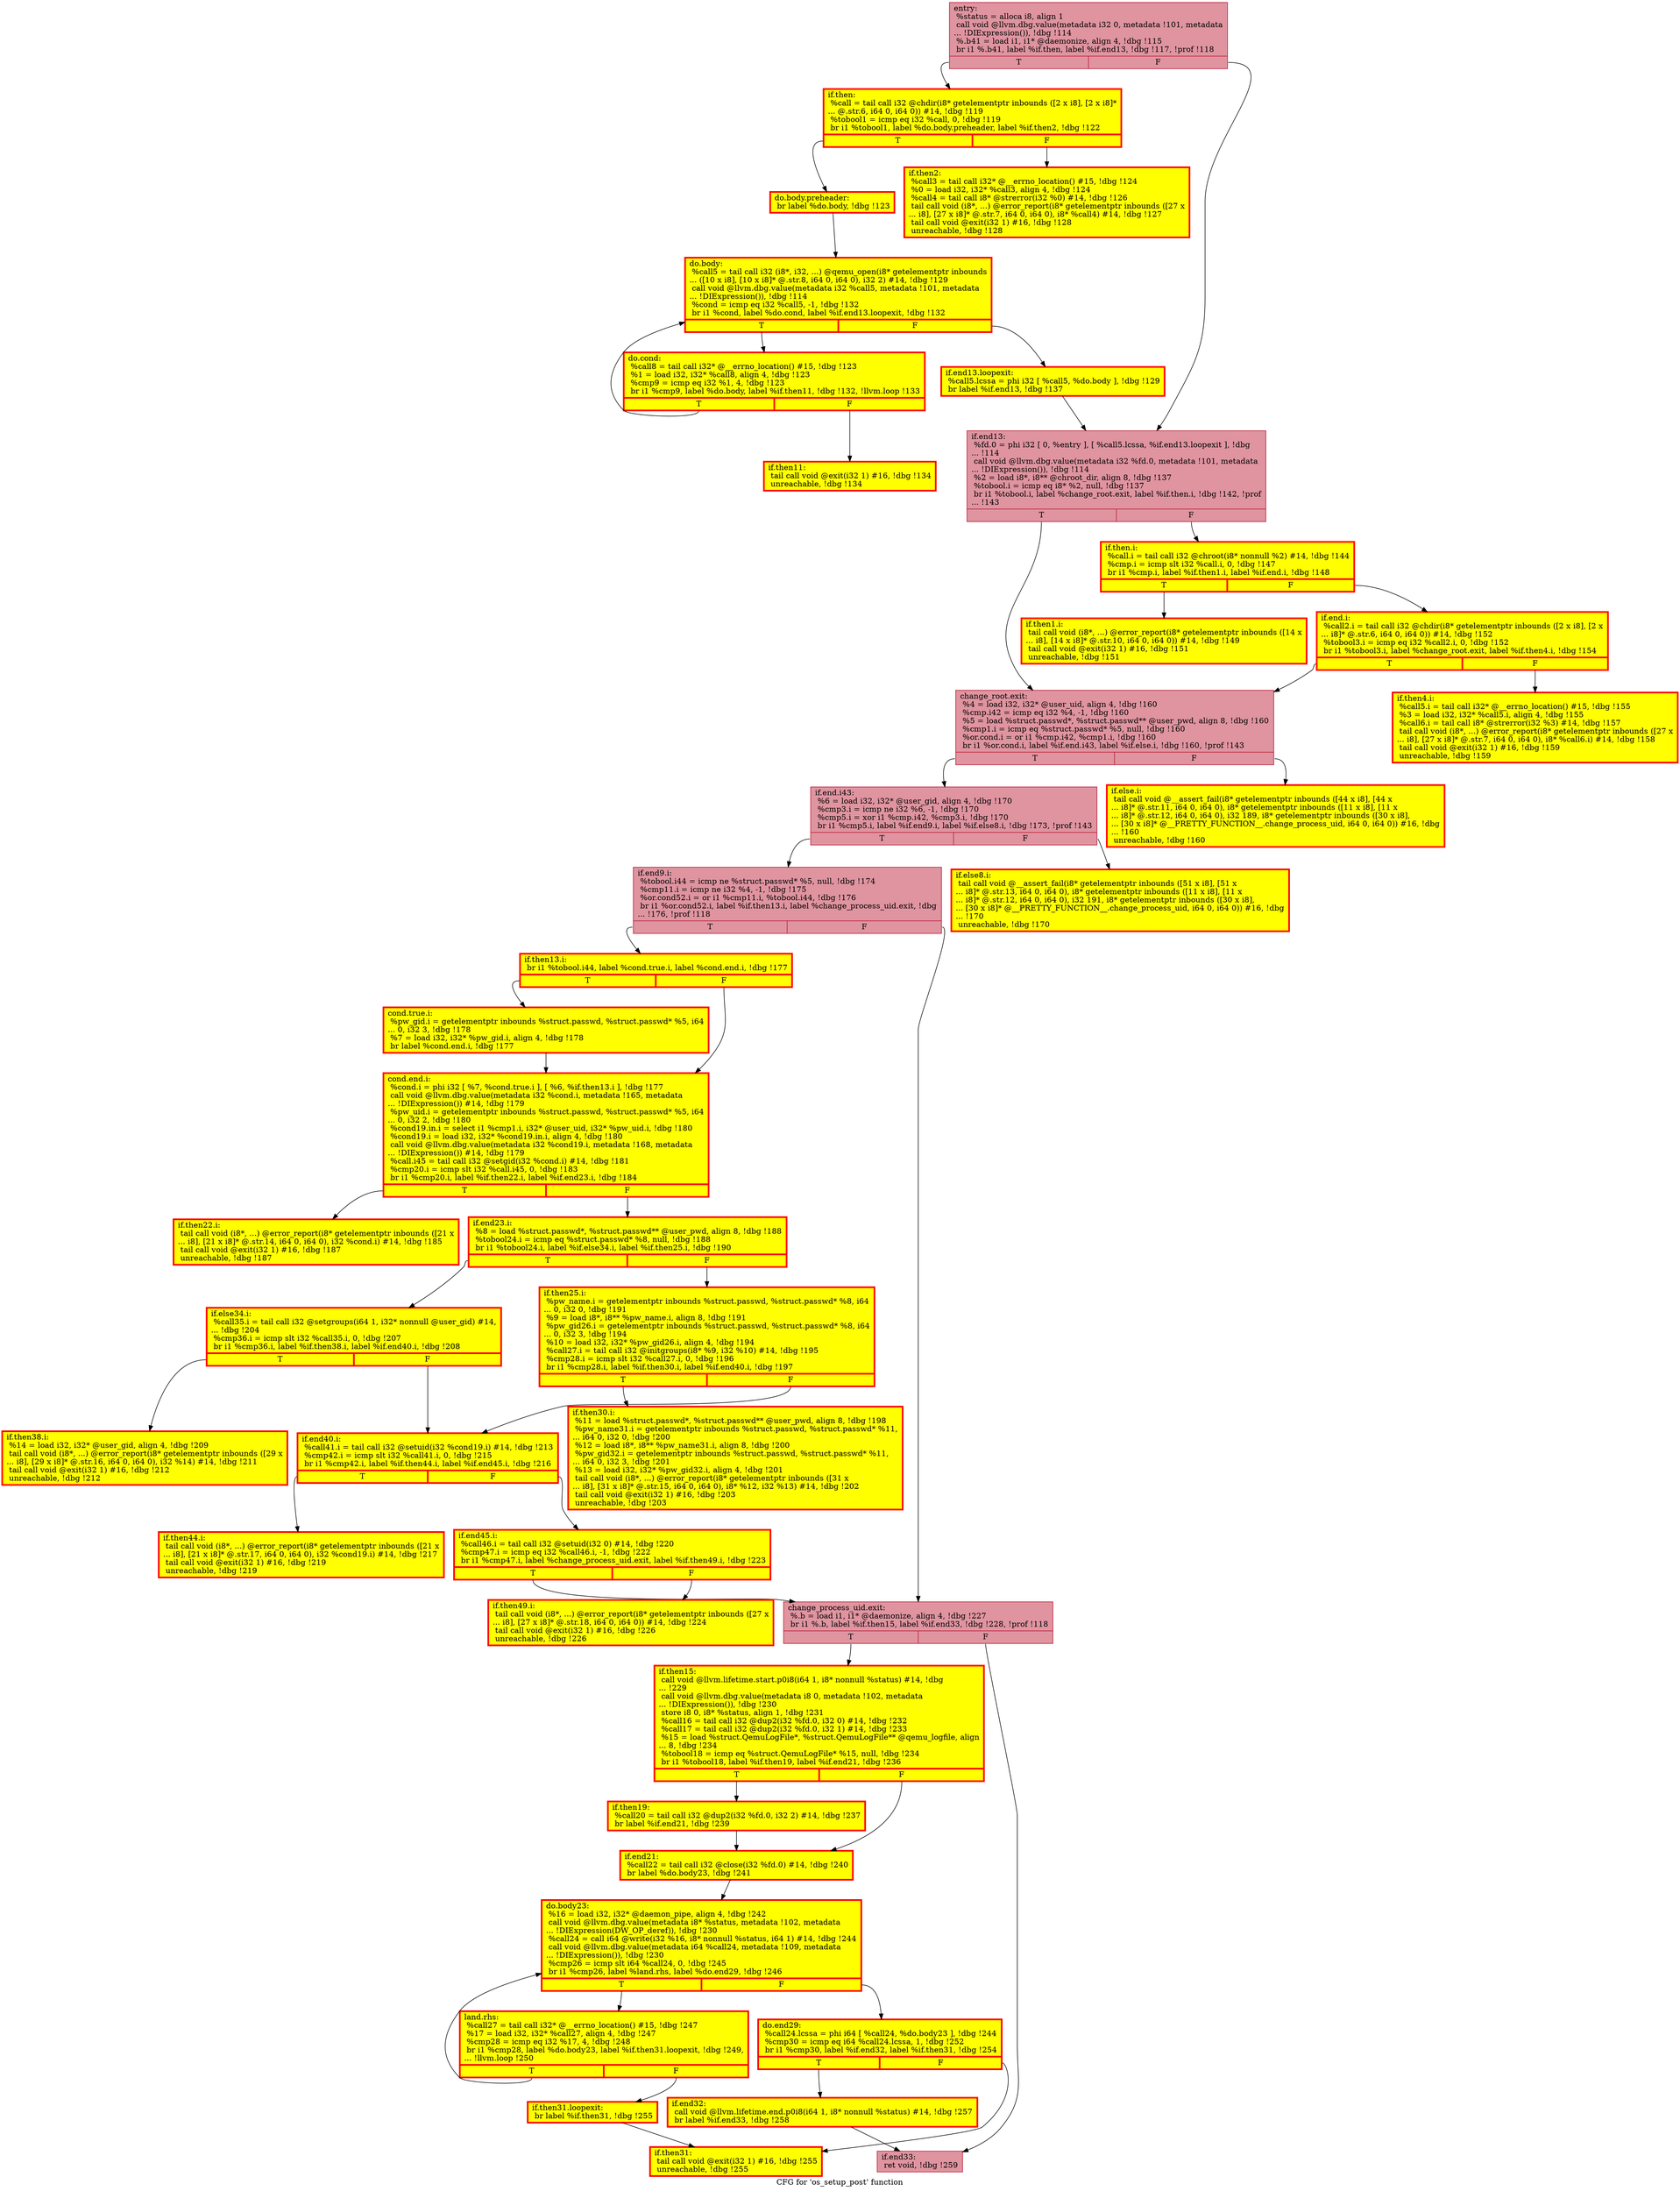 digraph "CFG for 'os_setup_post' function" {
	label="CFG for 'os_setup_post' function";

	Node0x5560c3d5a770 [shape=record,color="#b70d28ff", style=filled, fillcolor="#b70d2870",label="{entry:\l  %status = alloca i8, align 1\l  call void @llvm.dbg.value(metadata i32 0, metadata !101, metadata\l... !DIExpression()), !dbg !114\l  %.b41 = load i1, i1* @daemonize, align 4, !dbg !115\l  br i1 %.b41, label %if.then, label %if.end13, !dbg !117, !prof !118\l|{<s0>T|<s1>F}}"];
	Node0x5560c3d5a770:s0 -> Node0x5560c3d45710;
	Node0x5560c3d5a770:s1 -> Node0x5560c3d45760;
	Node0x5560c3d45710 [shape=record,penwidth=3.0, style="filled", color="red", fillcolor="yellow",label="{if.then:                                          \l  %call = tail call i32 @chdir(i8* getelementptr inbounds ([2 x i8], [2 x i8]*\l... @.str.6, i64 0, i64 0)) #14, !dbg !119\l  %tobool1 = icmp eq i32 %call, 0, !dbg !119\l  br i1 %tobool1, label %do.body.preheader, label %if.then2, !dbg !122\l|{<s0>T|<s1>F}}"];
	Node0x5560c3d45710:s0 -> Node0x5560c3e5f740;
	Node0x5560c3d45710:s1 -> Node0x5560c3d45940;
	Node0x5560c3e5f740 [shape=record,penwidth=3.0, style="filled", color="red", fillcolor="yellow",label="{do.body.preheader:                                \l  br label %do.body, !dbg !123\l}"];
	Node0x5560c3e5f740 -> Node0x5560c3d661a0;
	Node0x5560c3d45940 [shape=record,penwidth=3.0, style="filled", color="red", fillcolor="yellow",label="{if.then2:                                         \l  %call3 = tail call i32* @__errno_location() #15, !dbg !124\l  %0 = load i32, i32* %call3, align 4, !dbg !124\l  %call4 = tail call i8* @strerror(i32 %0) #14, !dbg !126\l  tail call void (i8*, ...) @error_report(i8* getelementptr inbounds ([27 x\l... i8], [27 x i8]* @.str.7, i64 0, i64 0), i8* %call4) #14, !dbg !127\l  tail call void @exit(i32 1) #16, !dbg !128\l  unreachable, !dbg !128\l}"];
	Node0x5560c3d661a0 [shape=record,penwidth=3.0, style="filled", color="red", fillcolor="yellow",label="{do.body:                                          \l  %call5 = tail call i32 (i8*, i32, ...) @qemu_open(i8* getelementptr inbounds\l... ([10 x i8], [10 x i8]* @.str.8, i64 0, i64 0), i32 2) #14, !dbg !129\l  call void @llvm.dbg.value(metadata i32 %call5, metadata !101, metadata\l... !DIExpression()), !dbg !114\l  %cond = icmp eq i32 %call5, -1, !dbg !132\l  br i1 %cond, label %do.cond, label %if.end13.loopexit, !dbg !132\l|{<s0>T|<s1>F}}"];
	Node0x5560c3d661a0:s0 -> Node0x5560c3d66130;
	Node0x5560c3d661a0:s1 -> Node0x5560c3e81080;
	Node0x5560c3d66130 [shape=record,penwidth=3.0, style="filled", color="red", fillcolor="yellow",label="{do.cond:                                          \l  %call8 = tail call i32* @__errno_location() #15, !dbg !123\l  %1 = load i32, i32* %call8, align 4, !dbg !123\l  %cmp9 = icmp eq i32 %1, 4, !dbg !123\l  br i1 %cmp9, label %do.body, label %if.then11, !dbg !132, !llvm.loop !133\l|{<s0>T|<s1>F}}"];
	Node0x5560c3d66130:s0 -> Node0x5560c3d661a0;
	Node0x5560c3d66130:s1 -> Node0x5560c3d671a0;
	Node0x5560c3d671a0 [shape=record,penwidth=3.0, style="filled", color="red", fillcolor="yellow",label="{if.then11:                                        \l  tail call void @exit(i32 1) #16, !dbg !134\l  unreachable, !dbg !134\l}"];
	Node0x5560c3e81080 [shape=record,penwidth=3.0, style="filled", color="red", fillcolor="yellow",label="{if.end13.loopexit:                                \l  %call5.lcssa = phi i32 [ %call5, %do.body ], !dbg !129\l  br label %if.end13, !dbg !137\l}"];
	Node0x5560c3e81080 -> Node0x5560c3d45760;
	Node0x5560c3d45760 [shape=record,color="#b70d28ff", style=filled, fillcolor="#b70d2870",label="{if.end13:                                         \l  %fd.0 = phi i32 [ 0, %entry ], [ %call5.lcssa, %if.end13.loopexit ], !dbg\l... !114\l  call void @llvm.dbg.value(metadata i32 %fd.0, metadata !101, metadata\l... !DIExpression()), !dbg !114\l  %2 = load i8*, i8** @chroot_dir, align 8, !dbg !137\l  %tobool.i = icmp eq i8* %2, null, !dbg !137\l  br i1 %tobool.i, label %change_root.exit, label %if.then.i, !dbg !142, !prof\l... !143\l|{<s0>T|<s1>F}}"];
	Node0x5560c3d45760:s0 -> Node0x5560c3d671f0;
	Node0x5560c3d45760:s1 -> Node0x5560c3d3b0b0;
	Node0x5560c3d3b0b0 [shape=record,penwidth=3.0, style="filled", color="red", fillcolor="yellow",label="{if.then.i:                                        \l  %call.i = tail call i32 @chroot(i8* nonnull %2) #14, !dbg !144\l  %cmp.i = icmp slt i32 %call.i, 0, !dbg !147\l  br i1 %cmp.i, label %if.then1.i, label %if.end.i, !dbg !148\l|{<s0>T|<s1>F}}"];
	Node0x5560c3d3b0b0:s0 -> Node0x5560c3d805e0;
	Node0x5560c3d3b0b0:s1 -> Node0x5560c3d7f810;
	Node0x5560c3d805e0 [shape=record,penwidth=3.0, style="filled", color="red", fillcolor="yellow",label="{if.then1.i:                                       \l  tail call void (i8*, ...) @error_report(i8* getelementptr inbounds ([14 x\l... i8], [14 x i8]* @.str.10, i64 0, i64 0)) #14, !dbg !149\l  tail call void @exit(i32 1) #16, !dbg !151\l  unreachable, !dbg !151\l}"];
	Node0x5560c3d7f810 [shape=record,penwidth=3.0, style="filled", color="red", fillcolor="yellow",label="{if.end.i:                                         \l  %call2.i = tail call i32 @chdir(i8* getelementptr inbounds ([2 x i8], [2 x\l... i8]* @.str.6, i64 0, i64 0)) #14, !dbg !152\l  %tobool3.i = icmp eq i32 %call2.i, 0, !dbg !152\l  br i1 %tobool3.i, label %change_root.exit, label %if.then4.i, !dbg !154\l|{<s0>T|<s1>F}}"];
	Node0x5560c3d7f810:s0 -> Node0x5560c3d671f0;
	Node0x5560c3d7f810:s1 -> Node0x5560c3d7bf50;
	Node0x5560c3d7bf50 [shape=record,penwidth=3.0, style="filled", color="red", fillcolor="yellow",label="{if.then4.i:                                       \l  %call5.i = tail call i32* @__errno_location() #15, !dbg !155\l  %3 = load i32, i32* %call5.i, align 4, !dbg !155\l  %call6.i = tail call i8* @strerror(i32 %3) #14, !dbg !157\l  tail call void (i8*, ...) @error_report(i8* getelementptr inbounds ([27 x\l... i8], [27 x i8]* @.str.7, i64 0, i64 0), i8* %call6.i) #14, !dbg !158\l  tail call void @exit(i32 1) #16, !dbg !159\l  unreachable, !dbg !159\l}"];
	Node0x5560c3d671f0 [shape=record,color="#b70d28ff", style=filled, fillcolor="#b70d2870",label="{change_root.exit:                                 \l  %4 = load i32, i32* @user_uid, align 4, !dbg !160\l  %cmp.i42 = icmp eq i32 %4, -1, !dbg !160\l  %5 = load %struct.passwd*, %struct.passwd** @user_pwd, align 8, !dbg !160\l  %cmp1.i = icmp eq %struct.passwd* %5, null, !dbg !160\l  %or.cond.i = or i1 %cmp.i42, %cmp1.i, !dbg !160\l  br i1 %or.cond.i, label %if.end.i43, label %if.else.i, !dbg !160, !prof !143\l|{<s0>T|<s1>F}}"];
	Node0x5560c3d671f0:s0 -> Node0x5560c3d28760;
	Node0x5560c3d671f0:s1 -> Node0x5560c3d76130;
	Node0x5560c3d76130 [shape=record,penwidth=3.0, style="filled", color="red", fillcolor="yellow",label="{if.else.i:                                        \l  tail call void @__assert_fail(i8* getelementptr inbounds ([44 x i8], [44 x\l... i8]* @.str.11, i64 0, i64 0), i8* getelementptr inbounds ([11 x i8], [11 x\l... i8]* @.str.12, i64 0, i64 0), i32 189, i8* getelementptr inbounds ([30 x i8],\l... [30 x i8]* @__PRETTY_FUNCTION__.change_process_uid, i64 0, i64 0)) #16, !dbg\l... !160\l  unreachable, !dbg !160\l}"];
	Node0x5560c3d28760 [shape=record,color="#b70d28ff", style=filled, fillcolor="#b70d2870",label="{if.end.i43:                                       \l  %6 = load i32, i32* @user_gid, align 4, !dbg !170\l  %cmp3.i = icmp ne i32 %6, -1, !dbg !170\l  %cmp5.i = xor i1 %cmp.i42, %cmp3.i, !dbg !170\l  br i1 %cmp5.i, label %if.end9.i, label %if.else8.i, !dbg !173, !prof !143\l|{<s0>T|<s1>F}}"];
	Node0x5560c3d28760:s0 -> Node0x5560c3d59cd0;
	Node0x5560c3d28760:s1 -> Node0x5560c3d46980;
	Node0x5560c3d46980 [shape=record,penwidth=3.0, style="filled", color="red", fillcolor="yellow",label="{if.else8.i:                                       \l  tail call void @__assert_fail(i8* getelementptr inbounds ([51 x i8], [51 x\l... i8]* @.str.13, i64 0, i64 0), i8* getelementptr inbounds ([11 x i8], [11 x\l... i8]* @.str.12, i64 0, i64 0), i32 191, i8* getelementptr inbounds ([30 x i8],\l... [30 x i8]* @__PRETTY_FUNCTION__.change_process_uid, i64 0, i64 0)) #16, !dbg\l... !170\l  unreachable, !dbg !170\l}"];
	Node0x5560c3d59cd0 [shape=record,color="#b70d28ff", style=filled, fillcolor="#b70d2870",label="{if.end9.i:                                        \l  %tobool.i44 = icmp ne %struct.passwd* %5, null, !dbg !174\l  %cmp11.i = icmp ne i32 %4, -1, !dbg !175\l  %or.cond52.i = or i1 %cmp11.i, %tobool.i44, !dbg !176\l  br i1 %or.cond52.i, label %if.then13.i, label %change_process_uid.exit, !dbg\l... !176, !prof !118\l|{<s0>T|<s1>F}}"];
	Node0x5560c3d59cd0:s0 -> Node0x5560c3d7f640;
	Node0x5560c3d59cd0:s1 -> Node0x5560c3d623b0;
	Node0x5560c3d7f640 [shape=record,penwidth=3.0, style="filled", color="red", fillcolor="yellow",label="{if.then13.i:                                      \l  br i1 %tobool.i44, label %cond.true.i, label %cond.end.i, !dbg !177\l|{<s0>T|<s1>F}}"];
	Node0x5560c3d7f640:s0 -> Node0x5560c3e54310;
	Node0x5560c3d7f640:s1 -> Node0x5560c3d824a0;
	Node0x5560c3e54310 [shape=record,penwidth=3.0, style="filled", color="red", fillcolor="yellow",label="{cond.true.i:                                      \l  %pw_gid.i = getelementptr inbounds %struct.passwd, %struct.passwd* %5, i64\l... 0, i32 3, !dbg !178\l  %7 = load i32, i32* %pw_gid.i, align 4, !dbg !178\l  br label %cond.end.i, !dbg !177\l}"];
	Node0x5560c3e54310 -> Node0x5560c3d824a0;
	Node0x5560c3d824a0 [shape=record,penwidth=3.0, style="filled", color="red", fillcolor="yellow",label="{cond.end.i:                                       \l  %cond.i = phi i32 [ %7, %cond.true.i ], [ %6, %if.then13.i ], !dbg !177\l  call void @llvm.dbg.value(metadata i32 %cond.i, metadata !165, metadata\l... !DIExpression()) #14, !dbg !179\l  %pw_uid.i = getelementptr inbounds %struct.passwd, %struct.passwd* %5, i64\l... 0, i32 2, !dbg !180\l  %cond19.in.i = select i1 %cmp1.i, i32* @user_uid, i32* %pw_uid.i, !dbg !180\l  %cond19.i = load i32, i32* %cond19.in.i, align 4, !dbg !180\l  call void @llvm.dbg.value(metadata i32 %cond19.i, metadata !168, metadata\l... !DIExpression()) #14, !dbg !179\l  %call.i45 = tail call i32 @setgid(i32 %cond.i) #14, !dbg !181\l  %cmp20.i = icmp slt i32 %call.i45, 0, !dbg !183\l  br i1 %cmp20.i, label %if.then22.i, label %if.end23.i, !dbg !184\l|{<s0>T|<s1>F}}"];
	Node0x5560c3d824a0:s0 -> Node0x5560c3d31690;
	Node0x5560c3d824a0:s1 -> Node0x5560c3d86b50;
	Node0x5560c3d31690 [shape=record,penwidth=3.0, style="filled", color="red", fillcolor="yellow",label="{if.then22.i:                                      \l  tail call void (i8*, ...) @error_report(i8* getelementptr inbounds ([21 x\l... i8], [21 x i8]* @.str.14, i64 0, i64 0), i32 %cond.i) #14, !dbg !185\l  tail call void @exit(i32 1) #16, !dbg !187\l  unreachable, !dbg !187\l}"];
	Node0x5560c3d86b50 [shape=record,penwidth=3.0, style="filled", color="red", fillcolor="yellow",label="{if.end23.i:                                       \l  %8 = load %struct.passwd*, %struct.passwd** @user_pwd, align 8, !dbg !188\l  %tobool24.i = icmp eq %struct.passwd* %8, null, !dbg !188\l  br i1 %tobool24.i, label %if.else34.i, label %if.then25.i, !dbg !190\l|{<s0>T|<s1>F}}"];
	Node0x5560c3d86b50:s0 -> Node0x5560c3d2a980;
	Node0x5560c3d86b50:s1 -> Node0x5560c3d87f70;
	Node0x5560c3d87f70 [shape=record,penwidth=3.0, style="filled", color="red", fillcolor="yellow",label="{if.then25.i:                                      \l  %pw_name.i = getelementptr inbounds %struct.passwd, %struct.passwd* %8, i64\l... 0, i32 0, !dbg !191\l  %9 = load i8*, i8** %pw_name.i, align 8, !dbg !191\l  %pw_gid26.i = getelementptr inbounds %struct.passwd, %struct.passwd* %8, i64\l... 0, i32 3, !dbg !194\l  %10 = load i32, i32* %pw_gid26.i, align 4, !dbg !194\l  %call27.i = tail call i32 @initgroups(i8* %9, i32 %10) #14, !dbg !195\l  %cmp28.i = icmp slt i32 %call27.i, 0, !dbg !196\l  br i1 %cmp28.i, label %if.then30.i, label %if.end40.i, !dbg !197\l|{<s0>T|<s1>F}}"];
	Node0x5560c3d87f70:s0 -> Node0x5560c3d3ed40;
	Node0x5560c3d87f70:s1 -> Node0x5560c3d84b60;
	Node0x5560c3d3ed40 [shape=record,penwidth=3.0, style="filled", color="red", fillcolor="yellow",label="{if.then30.i:                                      \l  %11 = load %struct.passwd*, %struct.passwd** @user_pwd, align 8, !dbg !198\l  %pw_name31.i = getelementptr inbounds %struct.passwd, %struct.passwd* %11,\l... i64 0, i32 0, !dbg !200\l  %12 = load i8*, i8** %pw_name31.i, align 8, !dbg !200\l  %pw_gid32.i = getelementptr inbounds %struct.passwd, %struct.passwd* %11,\l... i64 0, i32 3, !dbg !201\l  %13 = load i32, i32* %pw_gid32.i, align 4, !dbg !201\l  tail call void (i8*, ...) @error_report(i8* getelementptr inbounds ([31 x\l... i8], [31 x i8]* @.str.15, i64 0, i64 0), i8* %12, i32 %13) #14, !dbg !202\l  tail call void @exit(i32 1) #16, !dbg !203\l  unreachable, !dbg !203\l}"];
	Node0x5560c3d2a980 [shape=record,penwidth=3.0, style="filled", color="red", fillcolor="yellow",label="{if.else34.i:                                      \l  %call35.i = tail call i32 @setgroups(i64 1, i32* nonnull @user_gid) #14,\l... !dbg !204\l  %cmp36.i = icmp slt i32 %call35.i, 0, !dbg !207\l  br i1 %cmp36.i, label %if.then38.i, label %if.end40.i, !dbg !208\l|{<s0>T|<s1>F}}"];
	Node0x5560c3d2a980:s0 -> Node0x5560c3d58e70;
	Node0x5560c3d2a980:s1 -> Node0x5560c3d84b60;
	Node0x5560c3d58e70 [shape=record,penwidth=3.0, style="filled", color="red", fillcolor="yellow",label="{if.then38.i:                                      \l  %14 = load i32, i32* @user_gid, align 4, !dbg !209\l  tail call void (i8*, ...) @error_report(i8* getelementptr inbounds ([29 x\l... i8], [29 x i8]* @.str.16, i64 0, i64 0), i32 %14) #14, !dbg !211\l  tail call void @exit(i32 1) #16, !dbg !212\l  unreachable, !dbg !212\l}"];
	Node0x5560c3d84b60 [shape=record,penwidth=3.0, style="filled", color="red", fillcolor="yellow",label="{if.end40.i:                                       \l  %call41.i = tail call i32 @setuid(i32 %cond19.i) #14, !dbg !213\l  %cmp42.i = icmp slt i32 %call41.i, 0, !dbg !215\l  br i1 %cmp42.i, label %if.then44.i, label %if.end45.i, !dbg !216\l|{<s0>T|<s1>F}}"];
	Node0x5560c3d84b60:s0 -> Node0x5560c3d46740;
	Node0x5560c3d84b60:s1 -> Node0x5560c3d7f490;
	Node0x5560c3d46740 [shape=record,penwidth=3.0, style="filled", color="red", fillcolor="yellow",label="{if.then44.i:                                      \l  tail call void (i8*, ...) @error_report(i8* getelementptr inbounds ([21 x\l... i8], [21 x i8]* @.str.17, i64 0, i64 0), i32 %cond19.i) #14, !dbg !217\l  tail call void @exit(i32 1) #16, !dbg !219\l  unreachable, !dbg !219\l}"];
	Node0x5560c3d7f490 [shape=record,penwidth=3.0, style="filled", color="red", fillcolor="yellow",label="{if.end45.i:                                       \l  %call46.i = tail call i32 @setuid(i32 0) #14, !dbg !220\l  %cmp47.i = icmp eq i32 %call46.i, -1, !dbg !222\l  br i1 %cmp47.i, label %change_process_uid.exit, label %if.then49.i, !dbg !223\l|{<s0>T|<s1>F}}"];
	Node0x5560c3d7f490:s0 -> Node0x5560c3d623b0;
	Node0x5560c3d7f490:s1 -> Node0x5560c3d44380;
	Node0x5560c3d44380 [shape=record,penwidth=3.0, style="filled", color="red", fillcolor="yellow",label="{if.then49.i:                                      \l  tail call void (i8*, ...) @error_report(i8* getelementptr inbounds ([27 x\l... i8], [27 x i8]* @.str.18, i64 0, i64 0)) #14, !dbg !224\l  tail call void @exit(i32 1) #16, !dbg !226\l  unreachable, !dbg !226\l}"];
	Node0x5560c3d623b0 [shape=record,color="#b70d28ff", style=filled, fillcolor="#b70d2870",label="{change_process_uid.exit:                          \l  %.b = load i1, i1* @daemonize, align 4, !dbg !227\l  br i1 %.b, label %if.then15, label %if.end33, !dbg !228, !prof !118\l|{<s0>T|<s1>F}}"];
	Node0x5560c3d623b0:s0 -> Node0x5560c3d4a3a0;
	Node0x5560c3d623b0:s1 -> Node0x5560c3d4adb0;
	Node0x5560c3d4a3a0 [shape=record,penwidth=3.0, style="filled", color="red", fillcolor="yellow",label="{if.then15:                                        \l  call void @llvm.lifetime.start.p0i8(i64 1, i8* nonnull %status) #14, !dbg\l... !229\l  call void @llvm.dbg.value(metadata i8 0, metadata !102, metadata\l... !DIExpression()), !dbg !230\l  store i8 0, i8* %status, align 1, !dbg !231\l  %call16 = tail call i32 @dup2(i32 %fd.0, i32 0) #14, !dbg !232\l  %call17 = tail call i32 @dup2(i32 %fd.0, i32 1) #14, !dbg !233\l  %15 = load %struct.QemuLogFile*, %struct.QemuLogFile** @qemu_logfile, align\l... 8, !dbg !234\l  %tobool18 = icmp eq %struct.QemuLogFile* %15, null, !dbg !234\l  br i1 %tobool18, label %if.then19, label %if.end21, !dbg !236\l|{<s0>T|<s1>F}}"];
	Node0x5560c3d4a3a0:s0 -> Node0x5560c3d691d0;
	Node0x5560c3d4a3a0:s1 -> Node0x5560c3d69220;
	Node0x5560c3d691d0 [shape=record,penwidth=3.0, style="filled", color="red", fillcolor="yellow",label="{if.then19:                                        \l  %call20 = tail call i32 @dup2(i32 %fd.0, i32 2) #14, !dbg !237\l  br label %if.end21, !dbg !239\l}"];
	Node0x5560c3d691d0 -> Node0x5560c3d69220;
	Node0x5560c3d69220 [shape=record,penwidth=3.0, style="filled", color="red", fillcolor="yellow",label="{if.end21:                                         \l  %call22 = tail call i32 @close(i32 %fd.0) #14, !dbg !240\l  br label %do.body23, !dbg !241\l}"];
	Node0x5560c3d69220 -> Node0x5560c3d6a3d0;
	Node0x5560c3d6a3d0 [shape=record,penwidth=3.0, style="filled", color="red", fillcolor="yellow",label="{do.body23:                                        \l  %16 = load i32, i32* @daemon_pipe, align 4, !dbg !242\l  call void @llvm.dbg.value(metadata i8* %status, metadata !102, metadata\l... !DIExpression(DW_OP_deref)), !dbg !230\l  %call24 = call i64 @write(i32 %16, i8* nonnull %status, i64 1) #14, !dbg !244\l  call void @llvm.dbg.value(metadata i64 %call24, metadata !109, metadata\l... !DIExpression()), !dbg !230\l  %cmp26 = icmp slt i64 %call24, 0, !dbg !245\l  br i1 %cmp26, label %land.rhs, label %do.end29, !dbg !246\l|{<s0>T|<s1>F}}"];
	Node0x5560c3d6a3d0:s0 -> Node0x5560c3d52090;
	Node0x5560c3d6a3d0:s1 -> Node0x5560c3d69330;
	Node0x5560c3d52090 [shape=record,penwidth=3.0, style="filled", color="red", fillcolor="yellow",label="{land.rhs:                                         \l  %call27 = tail call i32* @__errno_location() #15, !dbg !247\l  %17 = load i32, i32* %call27, align 4, !dbg !247\l  %cmp28 = icmp eq i32 %17, 4, !dbg !248\l  br i1 %cmp28, label %do.body23, label %if.then31.loopexit, !dbg !249,\l... !llvm.loop !250\l|{<s0>T|<s1>F}}"];
	Node0x5560c3d52090:s0 -> Node0x5560c3d6a3d0;
	Node0x5560c3d52090:s1 -> Node0x5560c3e5f560;
	Node0x5560c3d69330 [shape=record,penwidth=3.0, style="filled", color="red", fillcolor="yellow",label="{do.end29:                                         \l  %call24.lcssa = phi i64 [ %call24, %do.body23 ], !dbg !244\l  %cmp30 = icmp eq i64 %call24.lcssa, 1, !dbg !252\l  br i1 %cmp30, label %if.end32, label %if.then31, !dbg !254\l|{<s0>T|<s1>F}}"];
	Node0x5560c3d69330:s0 -> Node0x5560c3d6ca60;
	Node0x5560c3d69330:s1 -> Node0x5560c3d6ca10;
	Node0x5560c3e5f560 [shape=record,penwidth=3.0, style="filled", color="red", fillcolor="yellow",label="{if.then31.loopexit:                               \l  br label %if.then31, !dbg !255\l}"];
	Node0x5560c3e5f560 -> Node0x5560c3d6ca10;
	Node0x5560c3d6ca10 [shape=record,penwidth=3.0, style="filled", color="red", fillcolor="yellow",label="{if.then31:                                        \l  tail call void @exit(i32 1) #16, !dbg !255\l  unreachable, !dbg !255\l}"];
	Node0x5560c3d6ca60 [shape=record,penwidth=3.0, style="filled", color="red", fillcolor="yellow",label="{if.end32:                                         \l  call void @llvm.lifetime.end.p0i8(i64 1, i8* nonnull %status) #14, !dbg !257\l  br label %if.end33, !dbg !258\l}"];
	Node0x5560c3d6ca60 -> Node0x5560c3d4adb0;
	Node0x5560c3d4adb0 [shape=record,color="#b70d28ff", style=filled, fillcolor="#b70d2870",label="{if.end33:                                         \l  ret void, !dbg !259\l}"];
}
